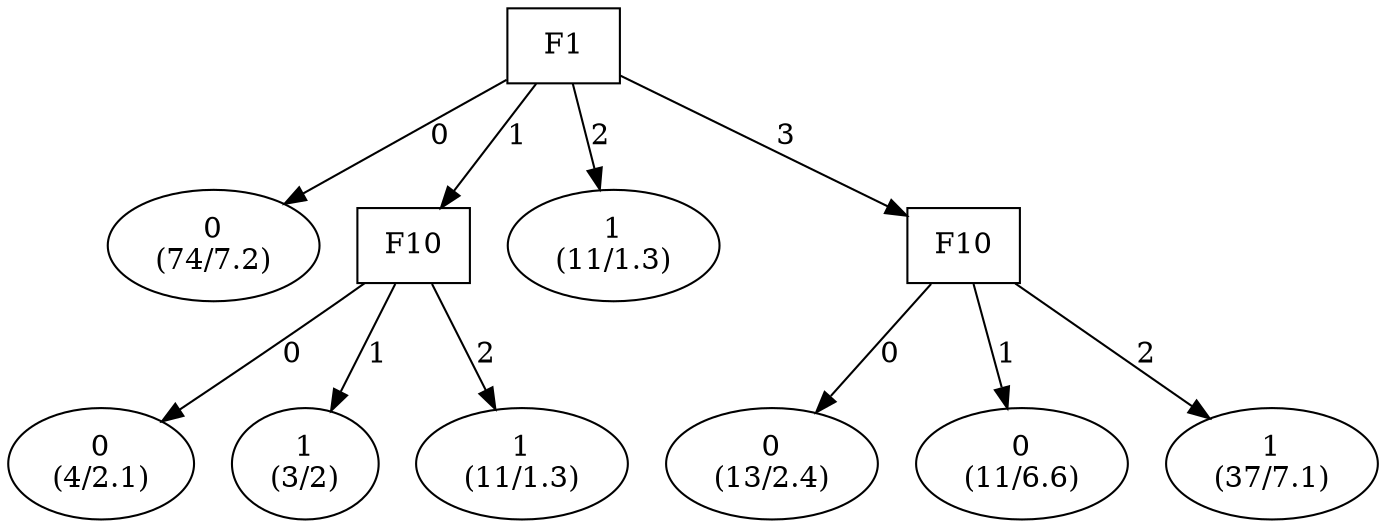 digraph YaDT {
n0 [ shape=box, label="F1\n"]
n0 -> n1 [label="0"]
n1 [ shape=ellipse, label="0\n(74/7.2)"]
n0 -> n2 [label="1"]
n2 [ shape=box, label="F10\n"]
n2 -> n3 [label="0"]
n3 [ shape=ellipse, label="0\n(4/2.1)"]
n2 -> n4 [label="1"]
n4 [ shape=ellipse, label="1\n(3/2)"]
n2 -> n5 [label="2"]
n5 [ shape=ellipse, label="1\n(11/1.3)"]
n0 -> n7 [label="2"]
n7 [ shape=ellipse, label="1\n(11/1.3)"]
n0 -> n8 [label="3"]
n8 [ shape=box, label="F10\n"]
n8 -> n9 [label="0"]
n9 [ shape=ellipse, label="0\n(13/2.4)"]
n8 -> n10 [label="1"]
n10 [ shape=ellipse, label="0\n(11/6.6)"]
n8 -> n11 [label="2"]
n11 [ shape=ellipse, label="1\n(37/7.1)"]
}
